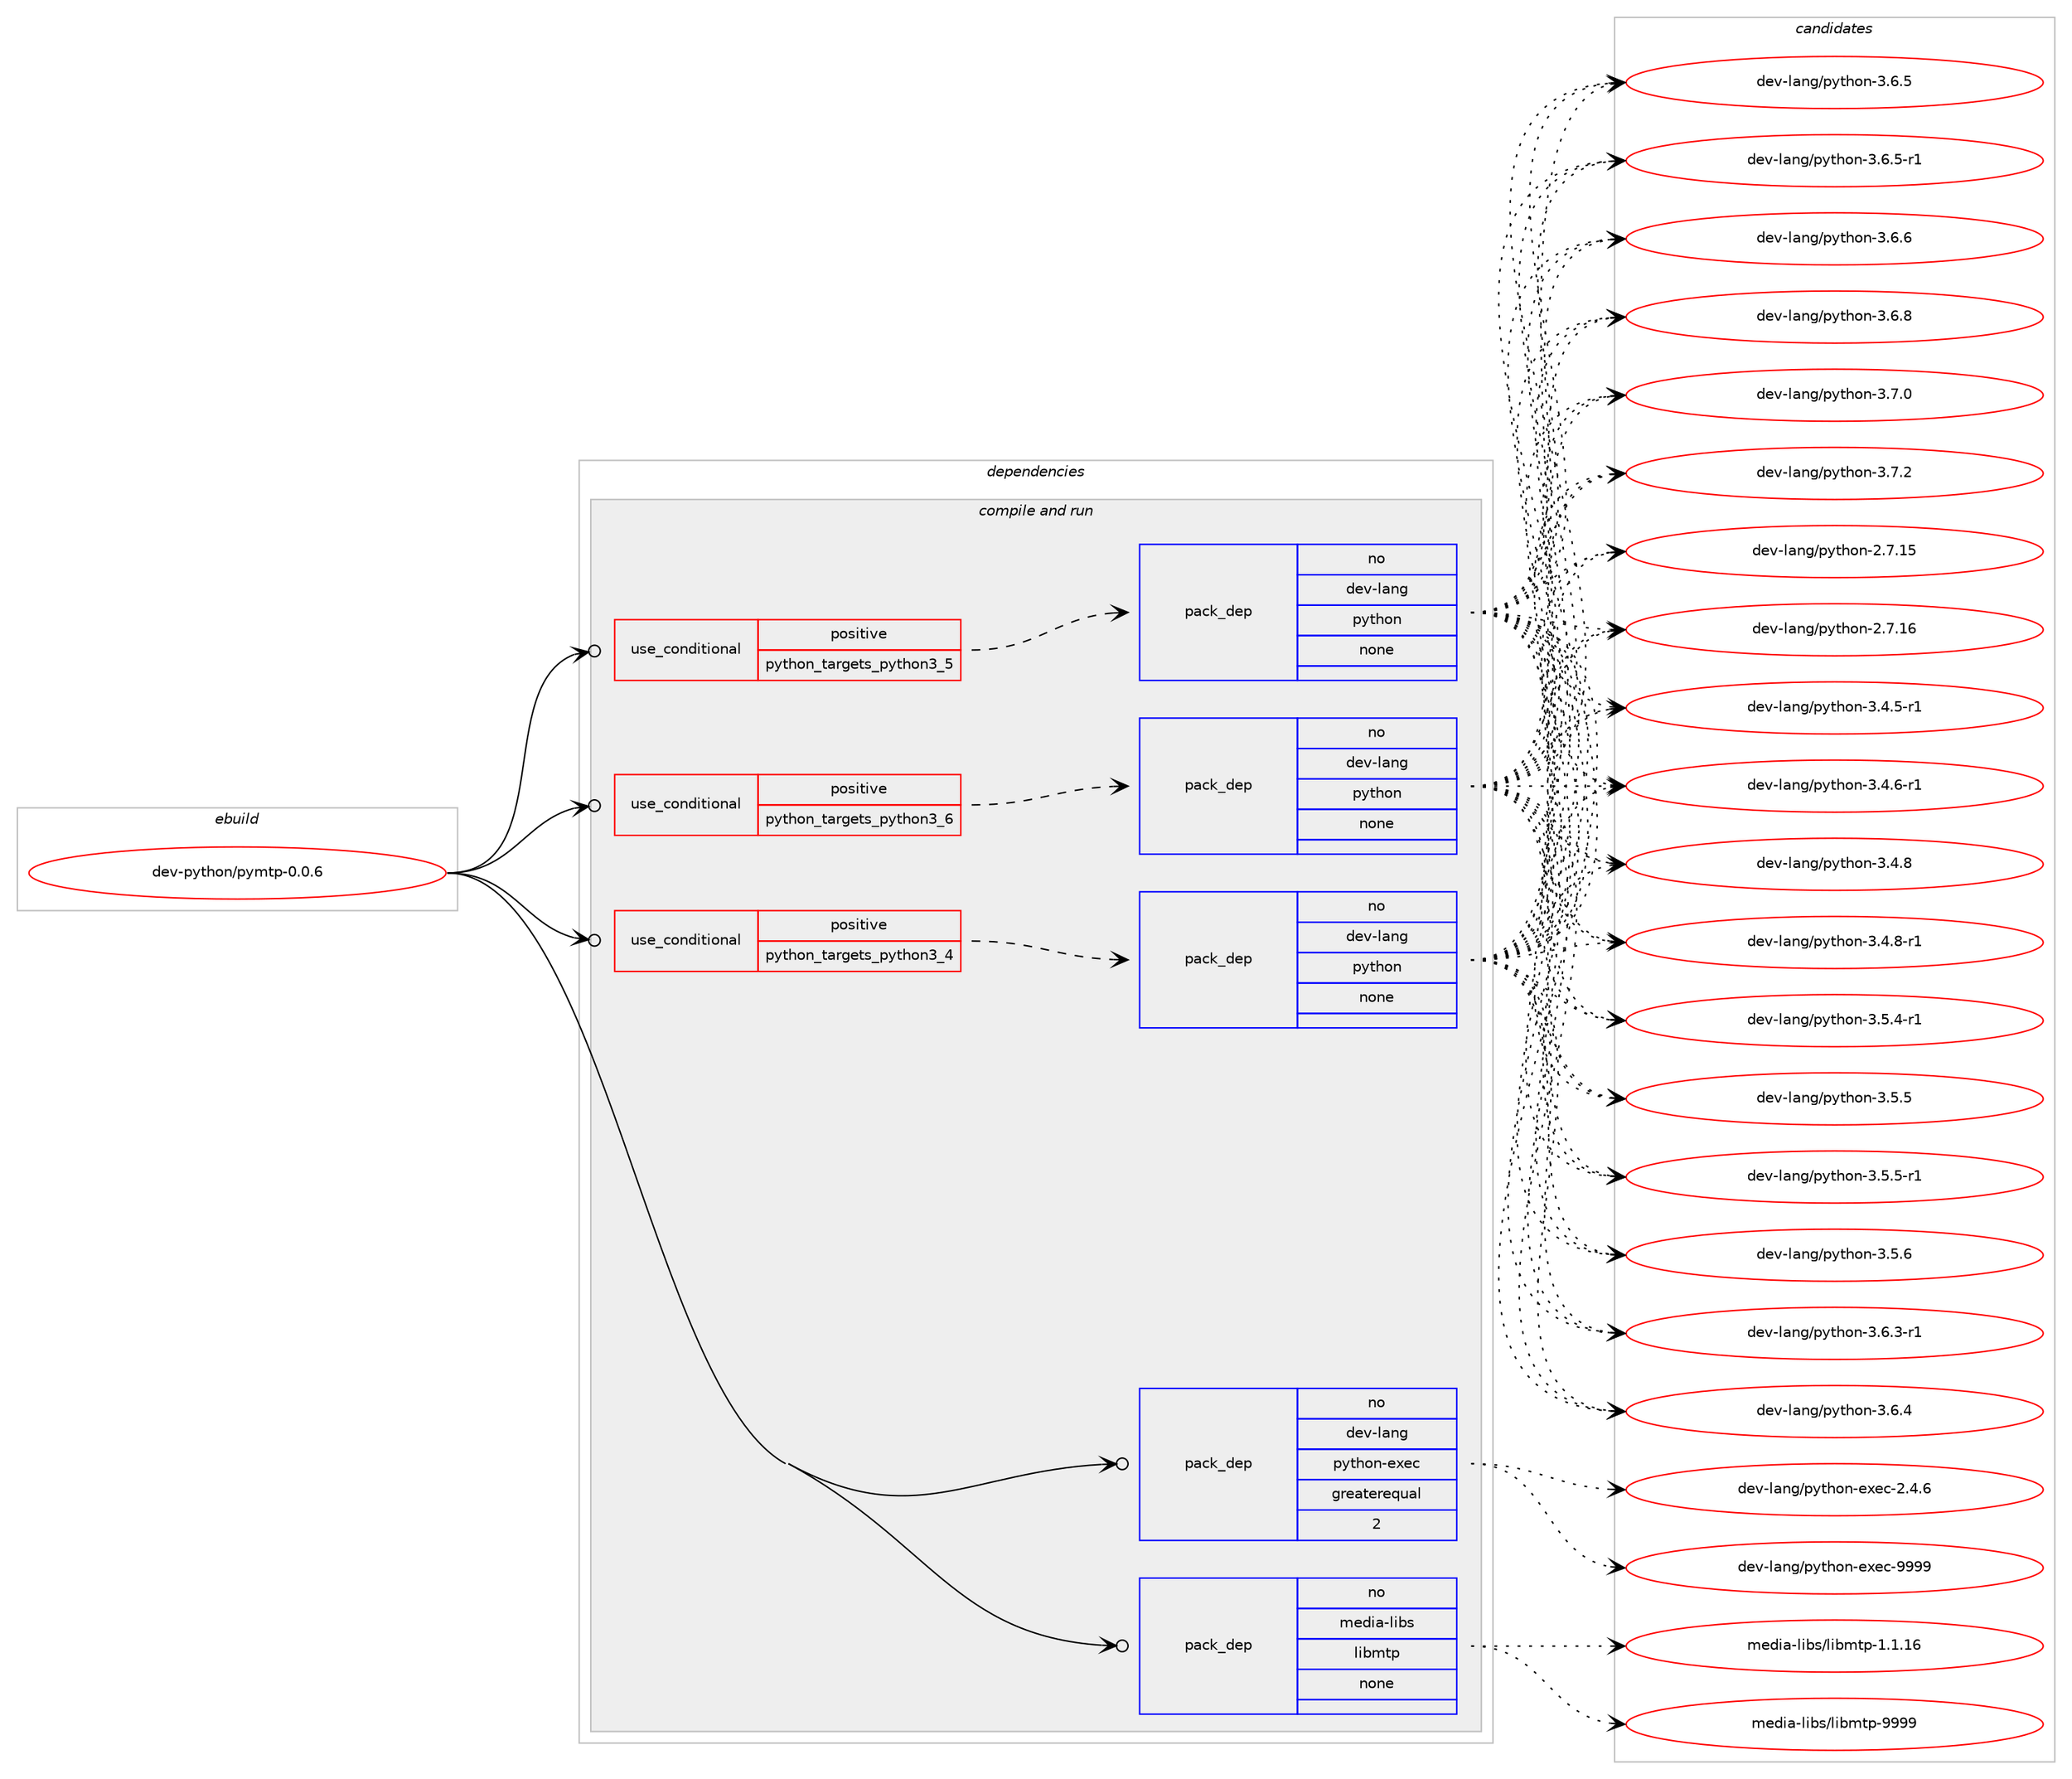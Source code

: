digraph prolog {

# *************
# Graph options
# *************

newrank=true;
concentrate=true;
compound=true;
graph [rankdir=LR,fontname=Helvetica,fontsize=10,ranksep=1.5];#, ranksep=2.5, nodesep=0.2];
edge  [arrowhead=vee];
node  [fontname=Helvetica,fontsize=10];

# **********
# The ebuild
# **********

subgraph cluster_leftcol {
color=gray;
rank=same;
label=<<i>ebuild</i>>;
id [label="dev-python/pymtp-0.0.6", color=red, width=4, href="../dev-python/pymtp-0.0.6.svg"];
}

# ****************
# The dependencies
# ****************

subgraph cluster_midcol {
color=gray;
label=<<i>dependencies</i>>;
subgraph cluster_compile {
fillcolor="#eeeeee";
style=filled;
label=<<i>compile</i>>;
}
subgraph cluster_compileandrun {
fillcolor="#eeeeee";
style=filled;
label=<<i>compile and run</i>>;
subgraph cond381244 {
dependency1430598 [label=<<TABLE BORDER="0" CELLBORDER="1" CELLSPACING="0" CELLPADDING="4"><TR><TD ROWSPAN="3" CELLPADDING="10">use_conditional</TD></TR><TR><TD>positive</TD></TR><TR><TD>python_targets_python3_4</TD></TR></TABLE>>, shape=none, color=red];
subgraph pack1026032 {
dependency1430599 [label=<<TABLE BORDER="0" CELLBORDER="1" CELLSPACING="0" CELLPADDING="4" WIDTH="220"><TR><TD ROWSPAN="6" CELLPADDING="30">pack_dep</TD></TR><TR><TD WIDTH="110">no</TD></TR><TR><TD>dev-lang</TD></TR><TR><TD>python</TD></TR><TR><TD>none</TD></TR><TR><TD></TD></TR></TABLE>>, shape=none, color=blue];
}
dependency1430598:e -> dependency1430599:w [weight=20,style="dashed",arrowhead="vee"];
}
id:e -> dependency1430598:w [weight=20,style="solid",arrowhead="odotvee"];
subgraph cond381245 {
dependency1430600 [label=<<TABLE BORDER="0" CELLBORDER="1" CELLSPACING="0" CELLPADDING="4"><TR><TD ROWSPAN="3" CELLPADDING="10">use_conditional</TD></TR><TR><TD>positive</TD></TR><TR><TD>python_targets_python3_5</TD></TR></TABLE>>, shape=none, color=red];
subgraph pack1026033 {
dependency1430601 [label=<<TABLE BORDER="0" CELLBORDER="1" CELLSPACING="0" CELLPADDING="4" WIDTH="220"><TR><TD ROWSPAN="6" CELLPADDING="30">pack_dep</TD></TR><TR><TD WIDTH="110">no</TD></TR><TR><TD>dev-lang</TD></TR><TR><TD>python</TD></TR><TR><TD>none</TD></TR><TR><TD></TD></TR></TABLE>>, shape=none, color=blue];
}
dependency1430600:e -> dependency1430601:w [weight=20,style="dashed",arrowhead="vee"];
}
id:e -> dependency1430600:w [weight=20,style="solid",arrowhead="odotvee"];
subgraph cond381246 {
dependency1430602 [label=<<TABLE BORDER="0" CELLBORDER="1" CELLSPACING="0" CELLPADDING="4"><TR><TD ROWSPAN="3" CELLPADDING="10">use_conditional</TD></TR><TR><TD>positive</TD></TR><TR><TD>python_targets_python3_6</TD></TR></TABLE>>, shape=none, color=red];
subgraph pack1026034 {
dependency1430603 [label=<<TABLE BORDER="0" CELLBORDER="1" CELLSPACING="0" CELLPADDING="4" WIDTH="220"><TR><TD ROWSPAN="6" CELLPADDING="30">pack_dep</TD></TR><TR><TD WIDTH="110">no</TD></TR><TR><TD>dev-lang</TD></TR><TR><TD>python</TD></TR><TR><TD>none</TD></TR><TR><TD></TD></TR></TABLE>>, shape=none, color=blue];
}
dependency1430602:e -> dependency1430603:w [weight=20,style="dashed",arrowhead="vee"];
}
id:e -> dependency1430602:w [weight=20,style="solid",arrowhead="odotvee"];
subgraph pack1026035 {
dependency1430604 [label=<<TABLE BORDER="0" CELLBORDER="1" CELLSPACING="0" CELLPADDING="4" WIDTH="220"><TR><TD ROWSPAN="6" CELLPADDING="30">pack_dep</TD></TR><TR><TD WIDTH="110">no</TD></TR><TR><TD>dev-lang</TD></TR><TR><TD>python-exec</TD></TR><TR><TD>greaterequal</TD></TR><TR><TD>2</TD></TR></TABLE>>, shape=none, color=blue];
}
id:e -> dependency1430604:w [weight=20,style="solid",arrowhead="odotvee"];
subgraph pack1026036 {
dependency1430605 [label=<<TABLE BORDER="0" CELLBORDER="1" CELLSPACING="0" CELLPADDING="4" WIDTH="220"><TR><TD ROWSPAN="6" CELLPADDING="30">pack_dep</TD></TR><TR><TD WIDTH="110">no</TD></TR><TR><TD>media-libs</TD></TR><TR><TD>libmtp</TD></TR><TR><TD>none</TD></TR><TR><TD></TD></TR></TABLE>>, shape=none, color=blue];
}
id:e -> dependency1430605:w [weight=20,style="solid",arrowhead="odotvee"];
}
subgraph cluster_run {
fillcolor="#eeeeee";
style=filled;
label=<<i>run</i>>;
}
}

# **************
# The candidates
# **************

subgraph cluster_choices {
rank=same;
color=gray;
label=<<i>candidates</i>>;

subgraph choice1026032 {
color=black;
nodesep=1;
choice10010111845108971101034711212111610411111045504655464953 [label="dev-lang/python-2.7.15", color=red, width=4,href="../dev-lang/python-2.7.15.svg"];
choice10010111845108971101034711212111610411111045504655464954 [label="dev-lang/python-2.7.16", color=red, width=4,href="../dev-lang/python-2.7.16.svg"];
choice1001011184510897110103471121211161041111104551465246534511449 [label="dev-lang/python-3.4.5-r1", color=red, width=4,href="../dev-lang/python-3.4.5-r1.svg"];
choice1001011184510897110103471121211161041111104551465246544511449 [label="dev-lang/python-3.4.6-r1", color=red, width=4,href="../dev-lang/python-3.4.6-r1.svg"];
choice100101118451089711010347112121116104111110455146524656 [label="dev-lang/python-3.4.8", color=red, width=4,href="../dev-lang/python-3.4.8.svg"];
choice1001011184510897110103471121211161041111104551465246564511449 [label="dev-lang/python-3.4.8-r1", color=red, width=4,href="../dev-lang/python-3.4.8-r1.svg"];
choice1001011184510897110103471121211161041111104551465346524511449 [label="dev-lang/python-3.5.4-r1", color=red, width=4,href="../dev-lang/python-3.5.4-r1.svg"];
choice100101118451089711010347112121116104111110455146534653 [label="dev-lang/python-3.5.5", color=red, width=4,href="../dev-lang/python-3.5.5.svg"];
choice1001011184510897110103471121211161041111104551465346534511449 [label="dev-lang/python-3.5.5-r1", color=red, width=4,href="../dev-lang/python-3.5.5-r1.svg"];
choice100101118451089711010347112121116104111110455146534654 [label="dev-lang/python-3.5.6", color=red, width=4,href="../dev-lang/python-3.5.6.svg"];
choice1001011184510897110103471121211161041111104551465446514511449 [label="dev-lang/python-3.6.3-r1", color=red, width=4,href="../dev-lang/python-3.6.3-r1.svg"];
choice100101118451089711010347112121116104111110455146544652 [label="dev-lang/python-3.6.4", color=red, width=4,href="../dev-lang/python-3.6.4.svg"];
choice100101118451089711010347112121116104111110455146544653 [label="dev-lang/python-3.6.5", color=red, width=4,href="../dev-lang/python-3.6.5.svg"];
choice1001011184510897110103471121211161041111104551465446534511449 [label="dev-lang/python-3.6.5-r1", color=red, width=4,href="../dev-lang/python-3.6.5-r1.svg"];
choice100101118451089711010347112121116104111110455146544654 [label="dev-lang/python-3.6.6", color=red, width=4,href="../dev-lang/python-3.6.6.svg"];
choice100101118451089711010347112121116104111110455146544656 [label="dev-lang/python-3.6.8", color=red, width=4,href="../dev-lang/python-3.6.8.svg"];
choice100101118451089711010347112121116104111110455146554648 [label="dev-lang/python-3.7.0", color=red, width=4,href="../dev-lang/python-3.7.0.svg"];
choice100101118451089711010347112121116104111110455146554650 [label="dev-lang/python-3.7.2", color=red, width=4,href="../dev-lang/python-3.7.2.svg"];
dependency1430599:e -> choice10010111845108971101034711212111610411111045504655464953:w [style=dotted,weight="100"];
dependency1430599:e -> choice10010111845108971101034711212111610411111045504655464954:w [style=dotted,weight="100"];
dependency1430599:e -> choice1001011184510897110103471121211161041111104551465246534511449:w [style=dotted,weight="100"];
dependency1430599:e -> choice1001011184510897110103471121211161041111104551465246544511449:w [style=dotted,weight="100"];
dependency1430599:e -> choice100101118451089711010347112121116104111110455146524656:w [style=dotted,weight="100"];
dependency1430599:e -> choice1001011184510897110103471121211161041111104551465246564511449:w [style=dotted,weight="100"];
dependency1430599:e -> choice1001011184510897110103471121211161041111104551465346524511449:w [style=dotted,weight="100"];
dependency1430599:e -> choice100101118451089711010347112121116104111110455146534653:w [style=dotted,weight="100"];
dependency1430599:e -> choice1001011184510897110103471121211161041111104551465346534511449:w [style=dotted,weight="100"];
dependency1430599:e -> choice100101118451089711010347112121116104111110455146534654:w [style=dotted,weight="100"];
dependency1430599:e -> choice1001011184510897110103471121211161041111104551465446514511449:w [style=dotted,weight="100"];
dependency1430599:e -> choice100101118451089711010347112121116104111110455146544652:w [style=dotted,weight="100"];
dependency1430599:e -> choice100101118451089711010347112121116104111110455146544653:w [style=dotted,weight="100"];
dependency1430599:e -> choice1001011184510897110103471121211161041111104551465446534511449:w [style=dotted,weight="100"];
dependency1430599:e -> choice100101118451089711010347112121116104111110455146544654:w [style=dotted,weight="100"];
dependency1430599:e -> choice100101118451089711010347112121116104111110455146544656:w [style=dotted,weight="100"];
dependency1430599:e -> choice100101118451089711010347112121116104111110455146554648:w [style=dotted,weight="100"];
dependency1430599:e -> choice100101118451089711010347112121116104111110455146554650:w [style=dotted,weight="100"];
}
subgraph choice1026033 {
color=black;
nodesep=1;
choice10010111845108971101034711212111610411111045504655464953 [label="dev-lang/python-2.7.15", color=red, width=4,href="../dev-lang/python-2.7.15.svg"];
choice10010111845108971101034711212111610411111045504655464954 [label="dev-lang/python-2.7.16", color=red, width=4,href="../dev-lang/python-2.7.16.svg"];
choice1001011184510897110103471121211161041111104551465246534511449 [label="dev-lang/python-3.4.5-r1", color=red, width=4,href="../dev-lang/python-3.4.5-r1.svg"];
choice1001011184510897110103471121211161041111104551465246544511449 [label="dev-lang/python-3.4.6-r1", color=red, width=4,href="../dev-lang/python-3.4.6-r1.svg"];
choice100101118451089711010347112121116104111110455146524656 [label="dev-lang/python-3.4.8", color=red, width=4,href="../dev-lang/python-3.4.8.svg"];
choice1001011184510897110103471121211161041111104551465246564511449 [label="dev-lang/python-3.4.8-r1", color=red, width=4,href="../dev-lang/python-3.4.8-r1.svg"];
choice1001011184510897110103471121211161041111104551465346524511449 [label="dev-lang/python-3.5.4-r1", color=red, width=4,href="../dev-lang/python-3.5.4-r1.svg"];
choice100101118451089711010347112121116104111110455146534653 [label="dev-lang/python-3.5.5", color=red, width=4,href="../dev-lang/python-3.5.5.svg"];
choice1001011184510897110103471121211161041111104551465346534511449 [label="dev-lang/python-3.5.5-r1", color=red, width=4,href="../dev-lang/python-3.5.5-r1.svg"];
choice100101118451089711010347112121116104111110455146534654 [label="dev-lang/python-3.5.6", color=red, width=4,href="../dev-lang/python-3.5.6.svg"];
choice1001011184510897110103471121211161041111104551465446514511449 [label="dev-lang/python-3.6.3-r1", color=red, width=4,href="../dev-lang/python-3.6.3-r1.svg"];
choice100101118451089711010347112121116104111110455146544652 [label="dev-lang/python-3.6.4", color=red, width=4,href="../dev-lang/python-3.6.4.svg"];
choice100101118451089711010347112121116104111110455146544653 [label="dev-lang/python-3.6.5", color=red, width=4,href="../dev-lang/python-3.6.5.svg"];
choice1001011184510897110103471121211161041111104551465446534511449 [label="dev-lang/python-3.6.5-r1", color=red, width=4,href="../dev-lang/python-3.6.5-r1.svg"];
choice100101118451089711010347112121116104111110455146544654 [label="dev-lang/python-3.6.6", color=red, width=4,href="../dev-lang/python-3.6.6.svg"];
choice100101118451089711010347112121116104111110455146544656 [label="dev-lang/python-3.6.8", color=red, width=4,href="../dev-lang/python-3.6.8.svg"];
choice100101118451089711010347112121116104111110455146554648 [label="dev-lang/python-3.7.0", color=red, width=4,href="../dev-lang/python-3.7.0.svg"];
choice100101118451089711010347112121116104111110455146554650 [label="dev-lang/python-3.7.2", color=red, width=4,href="../dev-lang/python-3.7.2.svg"];
dependency1430601:e -> choice10010111845108971101034711212111610411111045504655464953:w [style=dotted,weight="100"];
dependency1430601:e -> choice10010111845108971101034711212111610411111045504655464954:w [style=dotted,weight="100"];
dependency1430601:e -> choice1001011184510897110103471121211161041111104551465246534511449:w [style=dotted,weight="100"];
dependency1430601:e -> choice1001011184510897110103471121211161041111104551465246544511449:w [style=dotted,weight="100"];
dependency1430601:e -> choice100101118451089711010347112121116104111110455146524656:w [style=dotted,weight="100"];
dependency1430601:e -> choice1001011184510897110103471121211161041111104551465246564511449:w [style=dotted,weight="100"];
dependency1430601:e -> choice1001011184510897110103471121211161041111104551465346524511449:w [style=dotted,weight="100"];
dependency1430601:e -> choice100101118451089711010347112121116104111110455146534653:w [style=dotted,weight="100"];
dependency1430601:e -> choice1001011184510897110103471121211161041111104551465346534511449:w [style=dotted,weight="100"];
dependency1430601:e -> choice100101118451089711010347112121116104111110455146534654:w [style=dotted,weight="100"];
dependency1430601:e -> choice1001011184510897110103471121211161041111104551465446514511449:w [style=dotted,weight="100"];
dependency1430601:e -> choice100101118451089711010347112121116104111110455146544652:w [style=dotted,weight="100"];
dependency1430601:e -> choice100101118451089711010347112121116104111110455146544653:w [style=dotted,weight="100"];
dependency1430601:e -> choice1001011184510897110103471121211161041111104551465446534511449:w [style=dotted,weight="100"];
dependency1430601:e -> choice100101118451089711010347112121116104111110455146544654:w [style=dotted,weight="100"];
dependency1430601:e -> choice100101118451089711010347112121116104111110455146544656:w [style=dotted,weight="100"];
dependency1430601:e -> choice100101118451089711010347112121116104111110455146554648:w [style=dotted,weight="100"];
dependency1430601:e -> choice100101118451089711010347112121116104111110455146554650:w [style=dotted,weight="100"];
}
subgraph choice1026034 {
color=black;
nodesep=1;
choice10010111845108971101034711212111610411111045504655464953 [label="dev-lang/python-2.7.15", color=red, width=4,href="../dev-lang/python-2.7.15.svg"];
choice10010111845108971101034711212111610411111045504655464954 [label="dev-lang/python-2.7.16", color=red, width=4,href="../dev-lang/python-2.7.16.svg"];
choice1001011184510897110103471121211161041111104551465246534511449 [label="dev-lang/python-3.4.5-r1", color=red, width=4,href="../dev-lang/python-3.4.5-r1.svg"];
choice1001011184510897110103471121211161041111104551465246544511449 [label="dev-lang/python-3.4.6-r1", color=red, width=4,href="../dev-lang/python-3.4.6-r1.svg"];
choice100101118451089711010347112121116104111110455146524656 [label="dev-lang/python-3.4.8", color=red, width=4,href="../dev-lang/python-3.4.8.svg"];
choice1001011184510897110103471121211161041111104551465246564511449 [label="dev-lang/python-3.4.8-r1", color=red, width=4,href="../dev-lang/python-3.4.8-r1.svg"];
choice1001011184510897110103471121211161041111104551465346524511449 [label="dev-lang/python-3.5.4-r1", color=red, width=4,href="../dev-lang/python-3.5.4-r1.svg"];
choice100101118451089711010347112121116104111110455146534653 [label="dev-lang/python-3.5.5", color=red, width=4,href="../dev-lang/python-3.5.5.svg"];
choice1001011184510897110103471121211161041111104551465346534511449 [label="dev-lang/python-3.5.5-r1", color=red, width=4,href="../dev-lang/python-3.5.5-r1.svg"];
choice100101118451089711010347112121116104111110455146534654 [label="dev-lang/python-3.5.6", color=red, width=4,href="../dev-lang/python-3.5.6.svg"];
choice1001011184510897110103471121211161041111104551465446514511449 [label="dev-lang/python-3.6.3-r1", color=red, width=4,href="../dev-lang/python-3.6.3-r1.svg"];
choice100101118451089711010347112121116104111110455146544652 [label="dev-lang/python-3.6.4", color=red, width=4,href="../dev-lang/python-3.6.4.svg"];
choice100101118451089711010347112121116104111110455146544653 [label="dev-lang/python-3.6.5", color=red, width=4,href="../dev-lang/python-3.6.5.svg"];
choice1001011184510897110103471121211161041111104551465446534511449 [label="dev-lang/python-3.6.5-r1", color=red, width=4,href="../dev-lang/python-3.6.5-r1.svg"];
choice100101118451089711010347112121116104111110455146544654 [label="dev-lang/python-3.6.6", color=red, width=4,href="../dev-lang/python-3.6.6.svg"];
choice100101118451089711010347112121116104111110455146544656 [label="dev-lang/python-3.6.8", color=red, width=4,href="../dev-lang/python-3.6.8.svg"];
choice100101118451089711010347112121116104111110455146554648 [label="dev-lang/python-3.7.0", color=red, width=4,href="../dev-lang/python-3.7.0.svg"];
choice100101118451089711010347112121116104111110455146554650 [label="dev-lang/python-3.7.2", color=red, width=4,href="../dev-lang/python-3.7.2.svg"];
dependency1430603:e -> choice10010111845108971101034711212111610411111045504655464953:w [style=dotted,weight="100"];
dependency1430603:e -> choice10010111845108971101034711212111610411111045504655464954:w [style=dotted,weight="100"];
dependency1430603:e -> choice1001011184510897110103471121211161041111104551465246534511449:w [style=dotted,weight="100"];
dependency1430603:e -> choice1001011184510897110103471121211161041111104551465246544511449:w [style=dotted,weight="100"];
dependency1430603:e -> choice100101118451089711010347112121116104111110455146524656:w [style=dotted,weight="100"];
dependency1430603:e -> choice1001011184510897110103471121211161041111104551465246564511449:w [style=dotted,weight="100"];
dependency1430603:e -> choice1001011184510897110103471121211161041111104551465346524511449:w [style=dotted,weight="100"];
dependency1430603:e -> choice100101118451089711010347112121116104111110455146534653:w [style=dotted,weight="100"];
dependency1430603:e -> choice1001011184510897110103471121211161041111104551465346534511449:w [style=dotted,weight="100"];
dependency1430603:e -> choice100101118451089711010347112121116104111110455146534654:w [style=dotted,weight="100"];
dependency1430603:e -> choice1001011184510897110103471121211161041111104551465446514511449:w [style=dotted,weight="100"];
dependency1430603:e -> choice100101118451089711010347112121116104111110455146544652:w [style=dotted,weight="100"];
dependency1430603:e -> choice100101118451089711010347112121116104111110455146544653:w [style=dotted,weight="100"];
dependency1430603:e -> choice1001011184510897110103471121211161041111104551465446534511449:w [style=dotted,weight="100"];
dependency1430603:e -> choice100101118451089711010347112121116104111110455146544654:w [style=dotted,weight="100"];
dependency1430603:e -> choice100101118451089711010347112121116104111110455146544656:w [style=dotted,weight="100"];
dependency1430603:e -> choice100101118451089711010347112121116104111110455146554648:w [style=dotted,weight="100"];
dependency1430603:e -> choice100101118451089711010347112121116104111110455146554650:w [style=dotted,weight="100"];
}
subgraph choice1026035 {
color=black;
nodesep=1;
choice1001011184510897110103471121211161041111104510112010199455046524654 [label="dev-lang/python-exec-2.4.6", color=red, width=4,href="../dev-lang/python-exec-2.4.6.svg"];
choice10010111845108971101034711212111610411111045101120101994557575757 [label="dev-lang/python-exec-9999", color=red, width=4,href="../dev-lang/python-exec-9999.svg"];
dependency1430604:e -> choice1001011184510897110103471121211161041111104510112010199455046524654:w [style=dotted,weight="100"];
dependency1430604:e -> choice10010111845108971101034711212111610411111045101120101994557575757:w [style=dotted,weight="100"];
}
subgraph choice1026036 {
color=black;
nodesep=1;
choice109101100105974510810598115471081059810911611245494649464954 [label="media-libs/libmtp-1.1.16", color=red, width=4,href="../media-libs/libmtp-1.1.16.svg"];
choice10910110010597451081059811547108105981091161124557575757 [label="media-libs/libmtp-9999", color=red, width=4,href="../media-libs/libmtp-9999.svg"];
dependency1430605:e -> choice109101100105974510810598115471081059810911611245494649464954:w [style=dotted,weight="100"];
dependency1430605:e -> choice10910110010597451081059811547108105981091161124557575757:w [style=dotted,weight="100"];
}
}

}
